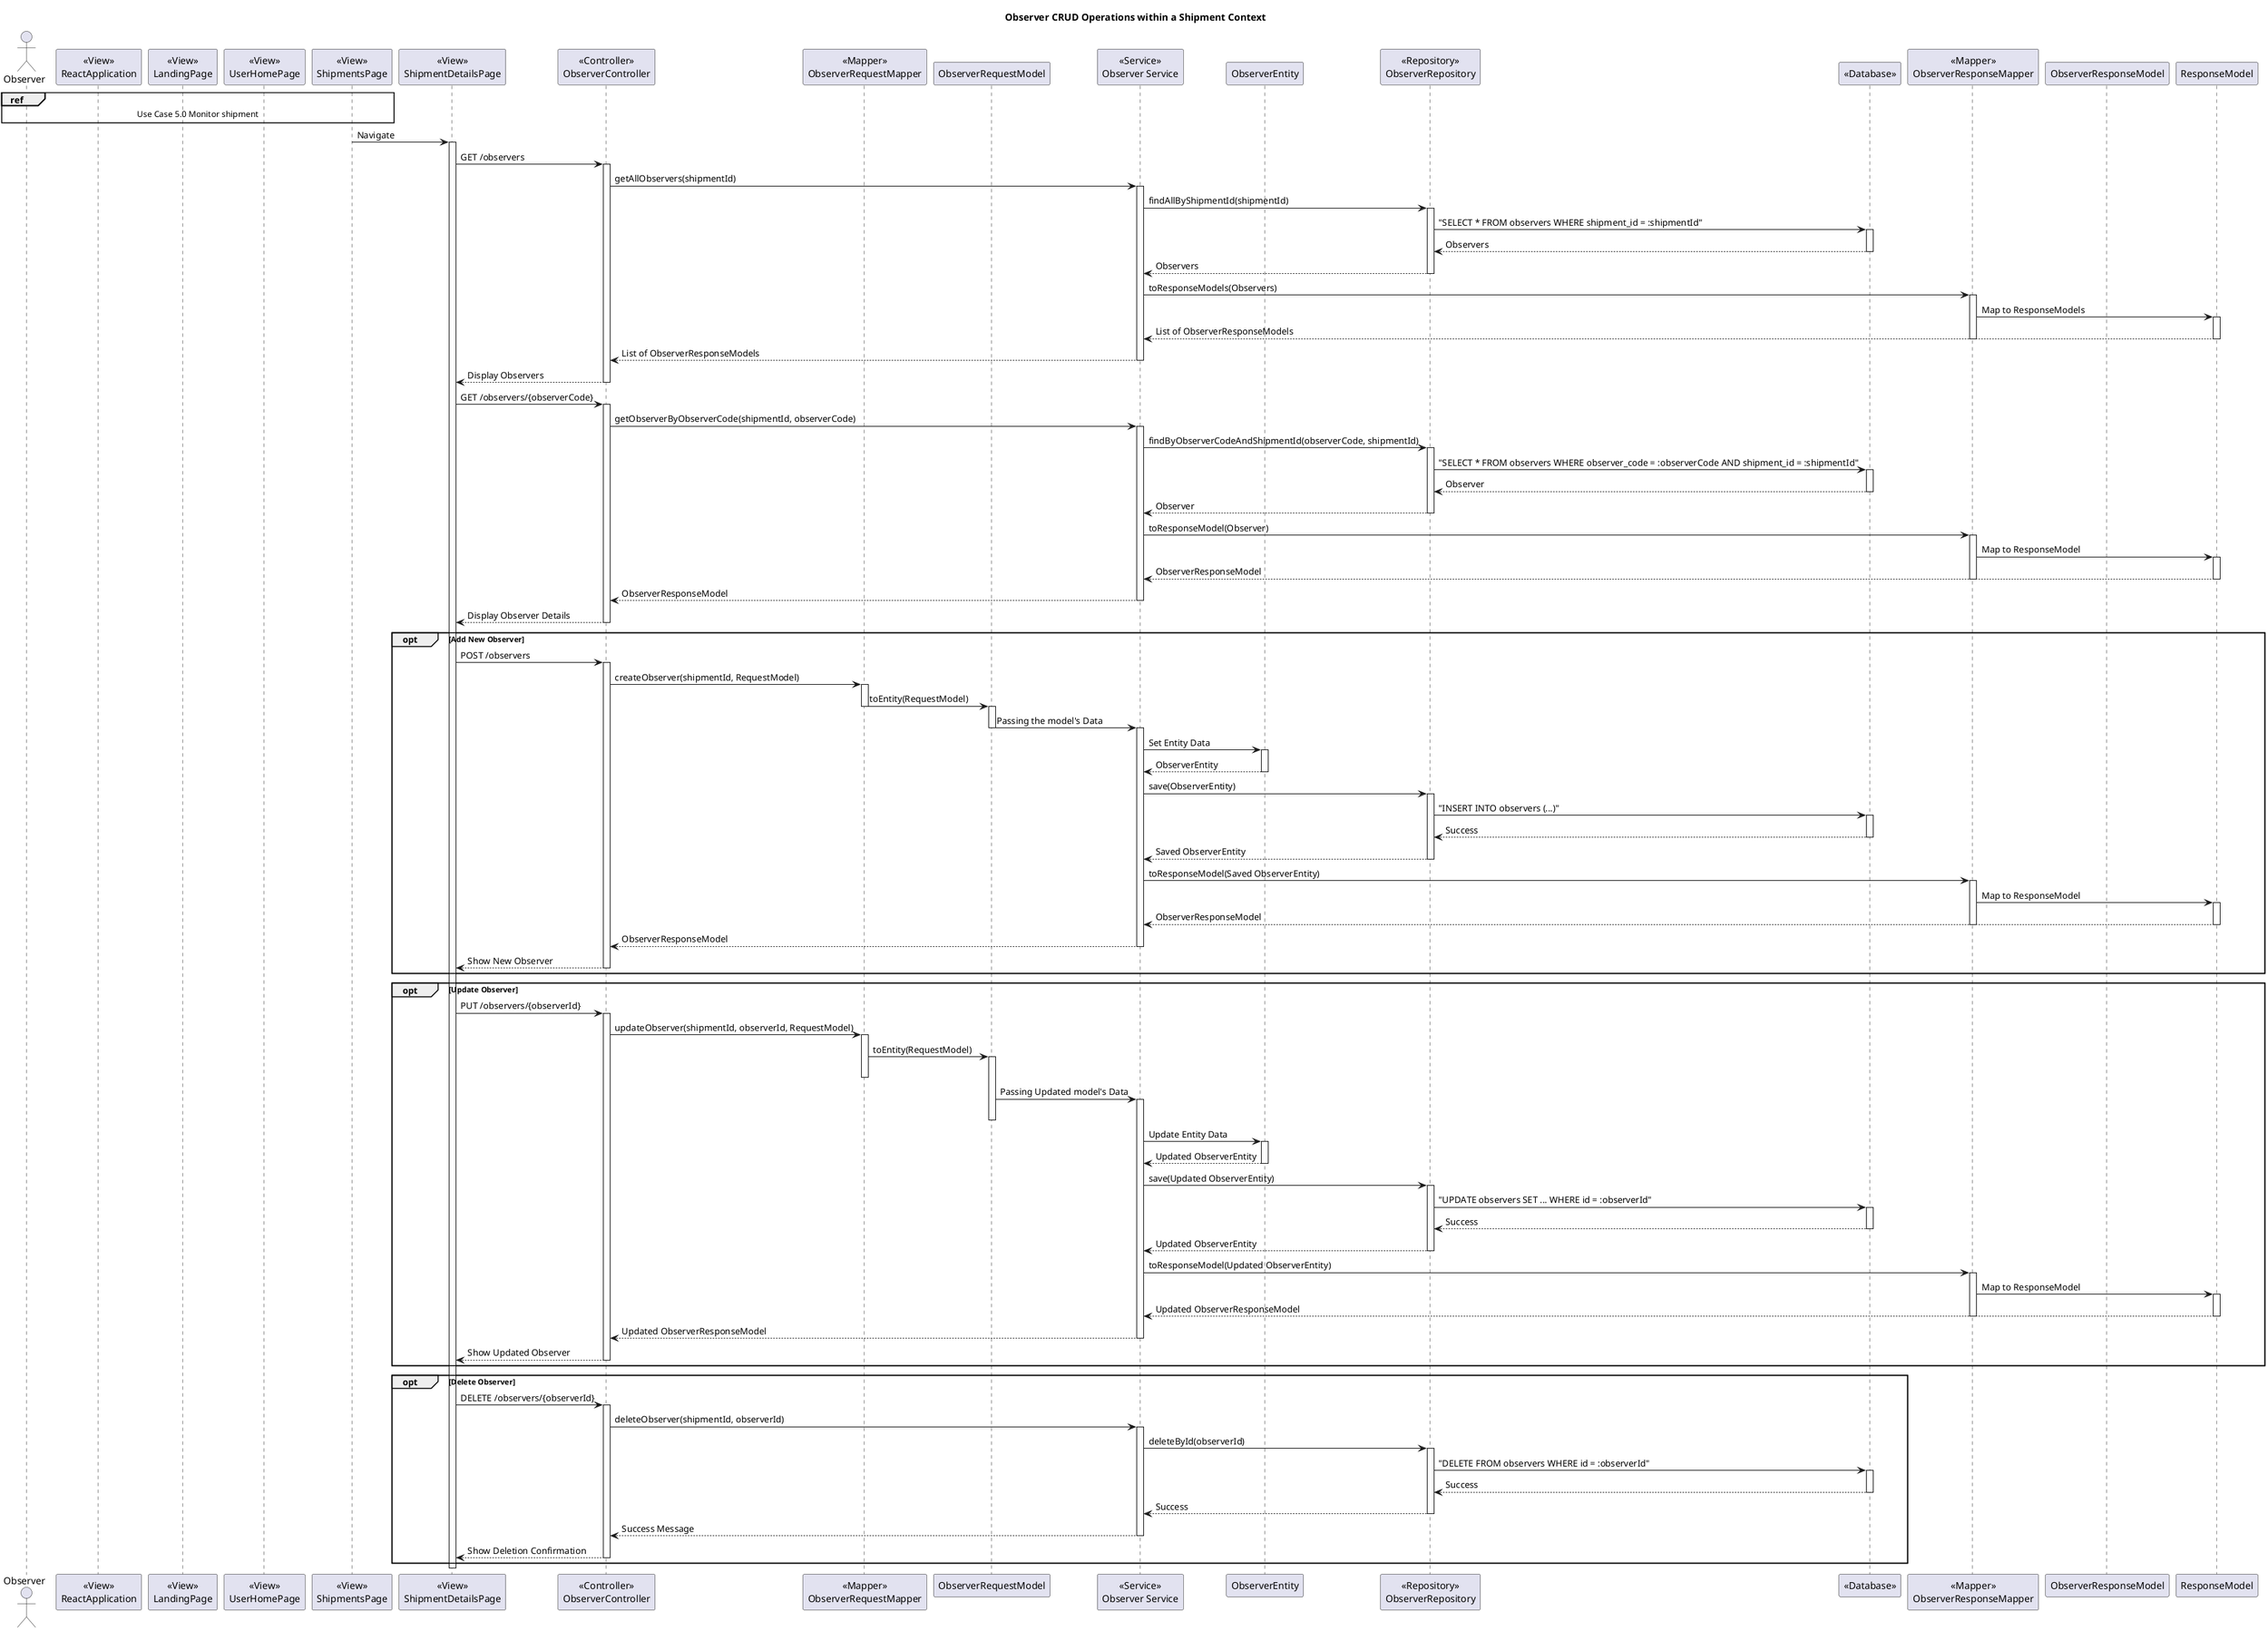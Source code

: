 @startuml
title Observer CRUD Operations within a Shipment Context

actor Observer

participant ReactApplication as "<<View>>\nReactApplication"
participant LandingPage as "<<View>>\nLandingPage"
participant UserHomePage as "<<View>>\nUserHomePage"
participant ShipmentsPage as "<<View>>\nShipmentsPage"
participant ShipmentDetailsPage as "<<View>>\nShipmentDetailsPage"
participant ObserverController as "<<Controller>>\nObserverController"
participant ObserverRequestMapper as "<<Mapper>>\nObserverRequestMapper"
participant "ObserverRequestModel" as ObserverRequestModel
participant ObserverService as "<<Service>>\nObserver Service"
participant "ObserverEntity" as Entity
participant ObserverRepository as "<<Repository>>\nObserverRepository"
participant Database as "<<Database>>"
participant ObserverResponseMapper as "<<Mapper>>\nObserverResponseMapper"
participant "ObserverResponseModel" as ObserverResponseModel

ref over Observer,ReactApplication,ShipmentsPage : Use Case 5.0 Monitor shipment

ShipmentsPage -> ShipmentDetailsPage : Navigate
deactivate ReactApplication
activate ShipmentDetailsPage

ShipmentDetailsPage -> ObserverController : GET /observers
activate ObserverController
ObserverController -> ObserverService : getAllObservers(shipmentId)
activate ObserverService
ObserverService -> ObserverRepository : findAllByShipmentId(shipmentId)
activate ObserverRepository
ObserverRepository -> Database : "SELECT * FROM observers WHERE shipment_id = :shipmentId"
activate Database
Database --> ObserverRepository : Observers
deactivate Database
ObserverRepository --> ObserverService : Observers
deactivate ObserverRepository
ObserverService -> ObserverResponseMapper : toResponseModels(Observers)
activate ObserverResponseMapper
ObserverResponseMapper -> ResponseModel : Map to ResponseModels
activate ResponseModel
ResponseModel --> ObserverService : List of ObserverResponseModels
deactivate ResponseModel
deactivate ObserverResponseMapper
ObserverService --> ObserverController : List of ObserverResponseModels
deactivate ObserverService
ObserverController --> ShipmentDetailsPage : Display Observers
deactivate ObserverController

ShipmentDetailsPage -> ObserverController : GET /observers/{observerCode}
activate ObserverController
ObserverController -> ObserverService : getObserverByObserverCode(shipmentId, observerCode)
activate ObserverService
ObserverService -> ObserverRepository : findByObserverCodeAndShipmentId(observerCode, shipmentId)
activate ObserverRepository
ObserverRepository -> Database : "SELECT * FROM observers WHERE observer_code = :observerCode AND shipment_id = :shipmentId"
activate Database
Database --> ObserverRepository : Observer
deactivate Database
ObserverRepository --> ObserverService : Observer
deactivate ObserverRepository
ObserverService -> ObserverResponseMapper : toResponseModel(Observer)
activate ObserverResponseMapper
ObserverResponseMapper -> ResponseModel : Map to ResponseModel
activate ResponseModel
ResponseModel --> ObserverService : ObserverResponseModel
deactivate ResponseModel
deactivate ObserverResponseMapper
ObserverService --> ObserverController : ObserverResponseModel
deactivate ObserverService
ObserverController --> ShipmentDetailsPage : Display Observer Details
deactivate ObserverController

opt Add New Observer
    ShipmentDetailsPage -> ObserverController : POST /observers
    activate ObserverController
    ObserverController -> ObserverRequestMapper : createObserver(shipmentId, RequestModel)
    activate ObserverRequestMapper

    ObserverRequestMapper -> ObserverRequestModel : toEntity(RequestModel)
    deactivate ObserverRequestMapper
    activate ObserverRequestModel

    ObserverRequestModel -> ObserverService : Passing the model's Data
    deactivate ObserverRequestModel
    activate ObserverService

    ObserverService -> Entity : Set Entity Data

    activate Entity
    Entity --> ObserverService : ObserverEntity
    deactivate Entity
    ObserverService -> ObserverRepository : save(ObserverEntity)
    activate ObserverRepository
    ObserverRepository -> Database : "INSERT INTO observers (...)"
    activate Database
    Database --> ObserverRepository : Success
    deactivate Database
    ObserverRepository --> ObserverService : Saved ObserverEntity
    deactivate ObserverRepository
    ObserverService -> ObserverResponseMapper : toResponseModel(Saved ObserverEntity)
    activate ObserverResponseMapper
    ObserverResponseMapper -> ResponseModel : Map to ResponseModel
    activate ResponseModel
    ResponseModel --> ObserverService : ObserverResponseModel
    deactivate ResponseModel
    deactivate ObserverResponseMapper
    ObserverService --> ObserverController : ObserverResponseModel
    deactivate ObserverService
    ObserverController --> ShipmentDetailsPage : Show New Observer
    deactivate ObserverController
end

opt Update Observer
    ShipmentDetailsPage -> ObserverController : PUT /observers/{observerId}
    activate ObserverController

    ObserverController -> ObserverRequestMapper : updateObserver(shipmentId, observerId, RequestModel)
    activate ObserverRequestMapper

    ObserverRequestMapper -> ObserverRequestModel : toEntity(RequestModel)
    activate ObserverRequestModel
    deactivate ObserverRequestMapper

    ObserverRequestModel -> ObserverService : Passing Updated model's Data
    activate ObserverService
    deactivate ObserverRequestModel

    ObserverService -> Entity : Update Entity Data
    activate Entity
    Entity --> ObserverService : Updated ObserverEntity
    deactivate Entity

    ObserverService -> ObserverRepository : save(Updated ObserverEntity)
    activate ObserverRepository
    ObserverRepository -> Database : "UPDATE observers SET ... WHERE id = :observerId"
    activate Database
    Database --> ObserverRepository : Success
    deactivate Database
    ObserverRepository --> ObserverService : Updated ObserverEntity
    deactivate ObserverRepository
    ObserverService -> ObserverResponseMapper : toResponseModel(Updated ObserverEntity)
    activate ObserverResponseMapper
    ObserverResponseMapper -> ResponseModel : Map to ResponseModel
    activate ResponseModel
    ResponseModel --> ObserverService : Updated ObserverResponseModel
    deactivate ResponseModel
    deactivate ObserverResponseMapper
    ObserverService --> ObserverController : Updated ObserverResponseModel
    deactivate ObserverService
    ObserverController --> ShipmentDetailsPage : Show Updated Observer
    deactivate ObserverController
end

opt Delete Observer
    ShipmentDetailsPage -> ObserverController : DELETE /observers/{observerId}
    activate ObserverController
    ObserverController -> ObserverService : deleteObserver(shipmentId, observerId)
    activate ObserverService
    ObserverService -> ObserverRepository : deleteById(observerId)
    activate ObserverRepository
    ObserverRepository -> Database : "DELETE FROM observers WHERE id = :observerId"
    activate Database
    Database --> ObserverRepository : Success
    deactivate Database
    ObserverRepository --> ObserverService : Success
    deactivate ObserverRepository
    ObserverService --> ObserverController : Success Message
    deactivate ObserverService
    ObserverController --> ShipmentDetailsPage : Show Deletion Confirmation
    deactivate ObserverController
end

deactivate ShipmentDetailsPage

@enduml
